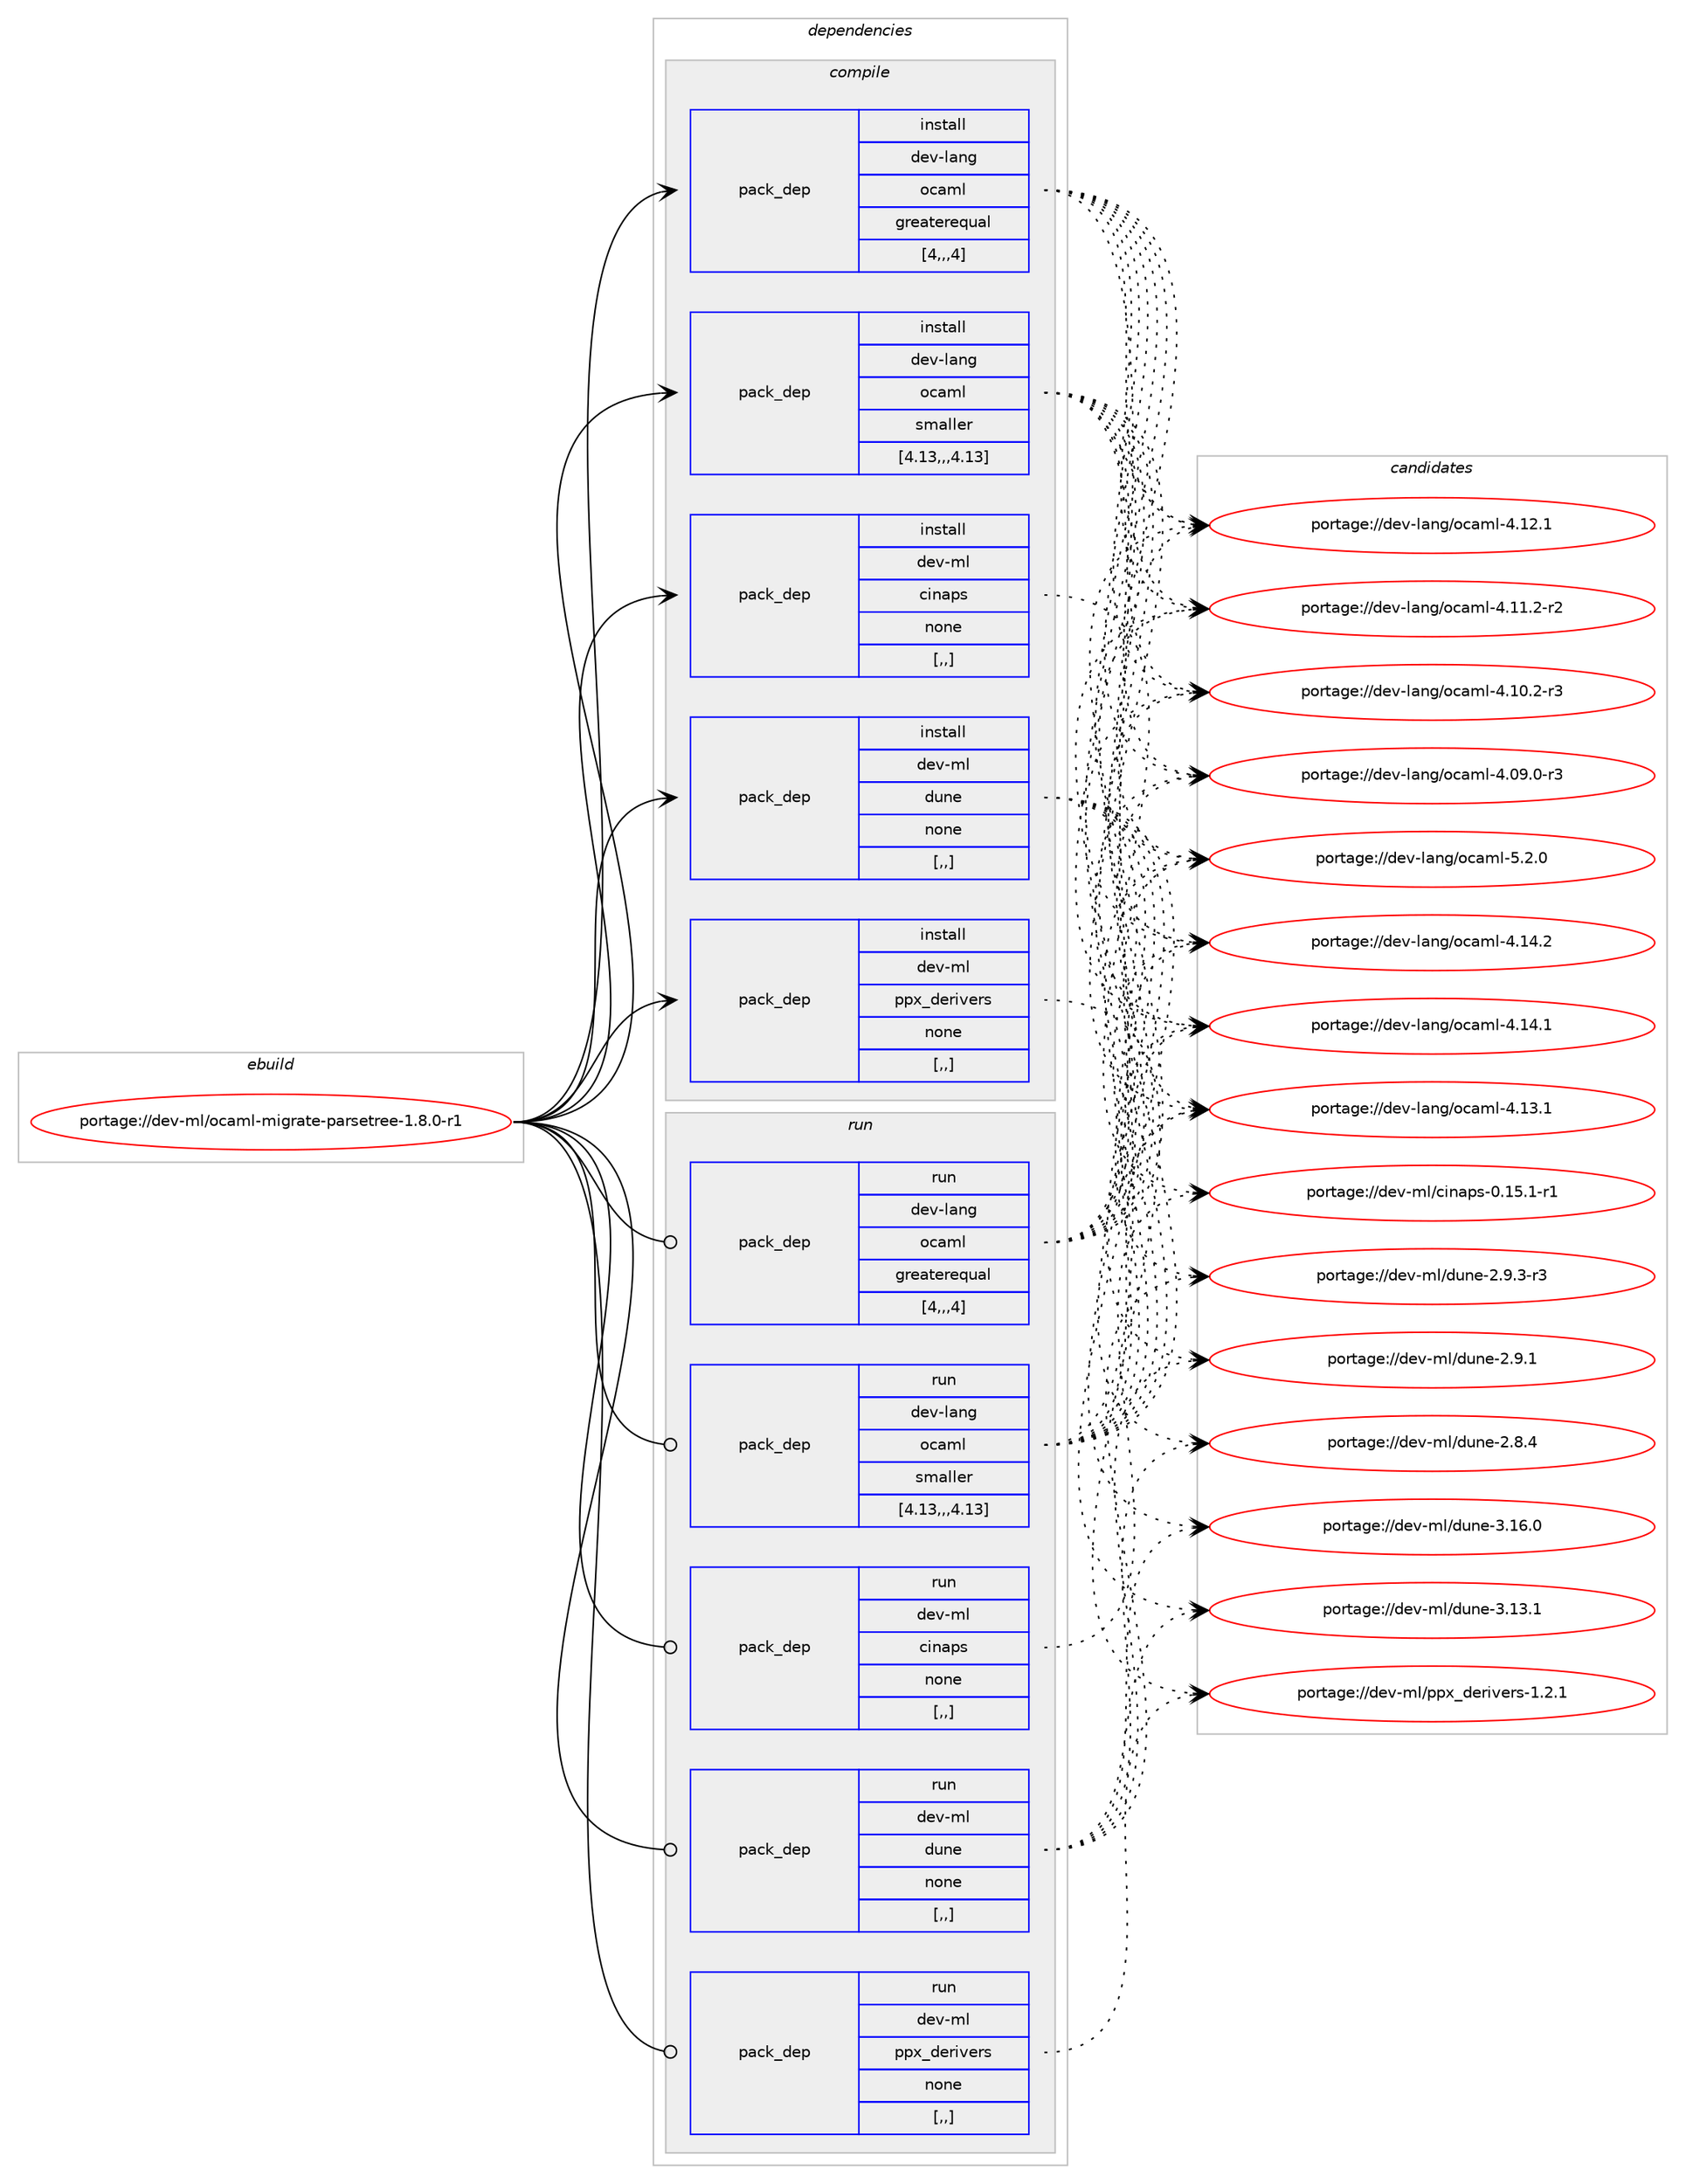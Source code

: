 digraph prolog {

# *************
# Graph options
# *************

newrank=true;
concentrate=true;
compound=true;
graph [rankdir=LR,fontname=Helvetica,fontsize=10,ranksep=1.5];#, ranksep=2.5, nodesep=0.2];
edge  [arrowhead=vee];
node  [fontname=Helvetica,fontsize=10];

# **********
# The ebuild
# **********

subgraph cluster_leftcol {
color=gray;
label=<<i>ebuild</i>>;
id [label="portage://dev-ml/ocaml-migrate-parsetree-1.8.0-r1", color=red, width=4, href="../dev-ml/ocaml-migrate-parsetree-1.8.0-r1.svg"];
}

# ****************
# The dependencies
# ****************

subgraph cluster_midcol {
color=gray;
label=<<i>dependencies</i>>;
subgraph cluster_compile {
fillcolor="#eeeeee";
style=filled;
label=<<i>compile</i>>;
subgraph pack450754 {
dependency615493 [label=<<TABLE BORDER="0" CELLBORDER="1" CELLSPACING="0" CELLPADDING="4" WIDTH="220"><TR><TD ROWSPAN="6" CELLPADDING="30">pack_dep</TD></TR><TR><TD WIDTH="110">install</TD></TR><TR><TD>dev-lang</TD></TR><TR><TD>ocaml</TD></TR><TR><TD>greaterequal</TD></TR><TR><TD>[4,,,4]</TD></TR></TABLE>>, shape=none, color=blue];
}
id:e -> dependency615493:w [weight=20,style="solid",arrowhead="vee"];
subgraph pack450755 {
dependency615494 [label=<<TABLE BORDER="0" CELLBORDER="1" CELLSPACING="0" CELLPADDING="4" WIDTH="220"><TR><TD ROWSPAN="6" CELLPADDING="30">pack_dep</TD></TR><TR><TD WIDTH="110">install</TD></TR><TR><TD>dev-lang</TD></TR><TR><TD>ocaml</TD></TR><TR><TD>smaller</TD></TR><TR><TD>[4.13,,,4.13]</TD></TR></TABLE>>, shape=none, color=blue];
}
id:e -> dependency615494:w [weight=20,style="solid",arrowhead="vee"];
subgraph pack450756 {
dependency615495 [label=<<TABLE BORDER="0" CELLBORDER="1" CELLSPACING="0" CELLPADDING="4" WIDTH="220"><TR><TD ROWSPAN="6" CELLPADDING="30">pack_dep</TD></TR><TR><TD WIDTH="110">install</TD></TR><TR><TD>dev-ml</TD></TR><TR><TD>cinaps</TD></TR><TR><TD>none</TD></TR><TR><TD>[,,]</TD></TR></TABLE>>, shape=none, color=blue];
}
id:e -> dependency615495:w [weight=20,style="solid",arrowhead="vee"];
subgraph pack450757 {
dependency615496 [label=<<TABLE BORDER="0" CELLBORDER="1" CELLSPACING="0" CELLPADDING="4" WIDTH="220"><TR><TD ROWSPAN="6" CELLPADDING="30">pack_dep</TD></TR><TR><TD WIDTH="110">install</TD></TR><TR><TD>dev-ml</TD></TR><TR><TD>dune</TD></TR><TR><TD>none</TD></TR><TR><TD>[,,]</TD></TR></TABLE>>, shape=none, color=blue];
}
id:e -> dependency615496:w [weight=20,style="solid",arrowhead="vee"];
subgraph pack450758 {
dependency615497 [label=<<TABLE BORDER="0" CELLBORDER="1" CELLSPACING="0" CELLPADDING="4" WIDTH="220"><TR><TD ROWSPAN="6" CELLPADDING="30">pack_dep</TD></TR><TR><TD WIDTH="110">install</TD></TR><TR><TD>dev-ml</TD></TR><TR><TD>ppx_derivers</TD></TR><TR><TD>none</TD></TR><TR><TD>[,,]</TD></TR></TABLE>>, shape=none, color=blue];
}
id:e -> dependency615497:w [weight=20,style="solid",arrowhead="vee"];
}
subgraph cluster_compileandrun {
fillcolor="#eeeeee";
style=filled;
label=<<i>compile and run</i>>;
}
subgraph cluster_run {
fillcolor="#eeeeee";
style=filled;
label=<<i>run</i>>;
subgraph pack450759 {
dependency615498 [label=<<TABLE BORDER="0" CELLBORDER="1" CELLSPACING="0" CELLPADDING="4" WIDTH="220"><TR><TD ROWSPAN="6" CELLPADDING="30">pack_dep</TD></TR><TR><TD WIDTH="110">run</TD></TR><TR><TD>dev-lang</TD></TR><TR><TD>ocaml</TD></TR><TR><TD>greaterequal</TD></TR><TR><TD>[4,,,4]</TD></TR></TABLE>>, shape=none, color=blue];
}
id:e -> dependency615498:w [weight=20,style="solid",arrowhead="odot"];
subgraph pack450760 {
dependency615499 [label=<<TABLE BORDER="0" CELLBORDER="1" CELLSPACING="0" CELLPADDING="4" WIDTH="220"><TR><TD ROWSPAN="6" CELLPADDING="30">pack_dep</TD></TR><TR><TD WIDTH="110">run</TD></TR><TR><TD>dev-lang</TD></TR><TR><TD>ocaml</TD></TR><TR><TD>smaller</TD></TR><TR><TD>[4.13,,,4.13]</TD></TR></TABLE>>, shape=none, color=blue];
}
id:e -> dependency615499:w [weight=20,style="solid",arrowhead="odot"];
subgraph pack450761 {
dependency615500 [label=<<TABLE BORDER="0" CELLBORDER="1" CELLSPACING="0" CELLPADDING="4" WIDTH="220"><TR><TD ROWSPAN="6" CELLPADDING="30">pack_dep</TD></TR><TR><TD WIDTH="110">run</TD></TR><TR><TD>dev-ml</TD></TR><TR><TD>cinaps</TD></TR><TR><TD>none</TD></TR><TR><TD>[,,]</TD></TR></TABLE>>, shape=none, color=blue];
}
id:e -> dependency615500:w [weight=20,style="solid",arrowhead="odot"];
subgraph pack450762 {
dependency615501 [label=<<TABLE BORDER="0" CELLBORDER="1" CELLSPACING="0" CELLPADDING="4" WIDTH="220"><TR><TD ROWSPAN="6" CELLPADDING="30">pack_dep</TD></TR><TR><TD WIDTH="110">run</TD></TR><TR><TD>dev-ml</TD></TR><TR><TD>dune</TD></TR><TR><TD>none</TD></TR><TR><TD>[,,]</TD></TR></TABLE>>, shape=none, color=blue];
}
id:e -> dependency615501:w [weight=20,style="solid",arrowhead="odot"];
subgraph pack450763 {
dependency615502 [label=<<TABLE BORDER="0" CELLBORDER="1" CELLSPACING="0" CELLPADDING="4" WIDTH="220"><TR><TD ROWSPAN="6" CELLPADDING="30">pack_dep</TD></TR><TR><TD WIDTH="110">run</TD></TR><TR><TD>dev-ml</TD></TR><TR><TD>ppx_derivers</TD></TR><TR><TD>none</TD></TR><TR><TD>[,,]</TD></TR></TABLE>>, shape=none, color=blue];
}
id:e -> dependency615502:w [weight=20,style="solid",arrowhead="odot"];
}
}

# **************
# The candidates
# **************

subgraph cluster_choices {
rank=same;
color=gray;
label=<<i>candidates</i>>;

subgraph choice450754 {
color=black;
nodesep=1;
choice1001011184510897110103471119997109108455346504648 [label="portage://dev-lang/ocaml-5.2.0", color=red, width=4,href="../dev-lang/ocaml-5.2.0.svg"];
choice100101118451089711010347111999710910845524649524650 [label="portage://dev-lang/ocaml-4.14.2", color=red, width=4,href="../dev-lang/ocaml-4.14.2.svg"];
choice100101118451089711010347111999710910845524649524649 [label="portage://dev-lang/ocaml-4.14.1", color=red, width=4,href="../dev-lang/ocaml-4.14.1.svg"];
choice100101118451089711010347111999710910845524649514649 [label="portage://dev-lang/ocaml-4.13.1", color=red, width=4,href="../dev-lang/ocaml-4.13.1.svg"];
choice100101118451089711010347111999710910845524649504649 [label="portage://dev-lang/ocaml-4.12.1", color=red, width=4,href="../dev-lang/ocaml-4.12.1.svg"];
choice1001011184510897110103471119997109108455246494946504511450 [label="portage://dev-lang/ocaml-4.11.2-r2", color=red, width=4,href="../dev-lang/ocaml-4.11.2-r2.svg"];
choice1001011184510897110103471119997109108455246494846504511451 [label="portage://dev-lang/ocaml-4.10.2-r3", color=red, width=4,href="../dev-lang/ocaml-4.10.2-r3.svg"];
choice1001011184510897110103471119997109108455246485746484511451 [label="portage://dev-lang/ocaml-4.09.0-r3", color=red, width=4,href="../dev-lang/ocaml-4.09.0-r3.svg"];
dependency615493:e -> choice1001011184510897110103471119997109108455346504648:w [style=dotted,weight="100"];
dependency615493:e -> choice100101118451089711010347111999710910845524649524650:w [style=dotted,weight="100"];
dependency615493:e -> choice100101118451089711010347111999710910845524649524649:w [style=dotted,weight="100"];
dependency615493:e -> choice100101118451089711010347111999710910845524649514649:w [style=dotted,weight="100"];
dependency615493:e -> choice100101118451089711010347111999710910845524649504649:w [style=dotted,weight="100"];
dependency615493:e -> choice1001011184510897110103471119997109108455246494946504511450:w [style=dotted,weight="100"];
dependency615493:e -> choice1001011184510897110103471119997109108455246494846504511451:w [style=dotted,weight="100"];
dependency615493:e -> choice1001011184510897110103471119997109108455246485746484511451:w [style=dotted,weight="100"];
}
subgraph choice450755 {
color=black;
nodesep=1;
choice1001011184510897110103471119997109108455346504648 [label="portage://dev-lang/ocaml-5.2.0", color=red, width=4,href="../dev-lang/ocaml-5.2.0.svg"];
choice100101118451089711010347111999710910845524649524650 [label="portage://dev-lang/ocaml-4.14.2", color=red, width=4,href="../dev-lang/ocaml-4.14.2.svg"];
choice100101118451089711010347111999710910845524649524649 [label="portage://dev-lang/ocaml-4.14.1", color=red, width=4,href="../dev-lang/ocaml-4.14.1.svg"];
choice100101118451089711010347111999710910845524649514649 [label="portage://dev-lang/ocaml-4.13.1", color=red, width=4,href="../dev-lang/ocaml-4.13.1.svg"];
choice100101118451089711010347111999710910845524649504649 [label="portage://dev-lang/ocaml-4.12.1", color=red, width=4,href="../dev-lang/ocaml-4.12.1.svg"];
choice1001011184510897110103471119997109108455246494946504511450 [label="portage://dev-lang/ocaml-4.11.2-r2", color=red, width=4,href="../dev-lang/ocaml-4.11.2-r2.svg"];
choice1001011184510897110103471119997109108455246494846504511451 [label="portage://dev-lang/ocaml-4.10.2-r3", color=red, width=4,href="../dev-lang/ocaml-4.10.2-r3.svg"];
choice1001011184510897110103471119997109108455246485746484511451 [label="portage://dev-lang/ocaml-4.09.0-r3", color=red, width=4,href="../dev-lang/ocaml-4.09.0-r3.svg"];
dependency615494:e -> choice1001011184510897110103471119997109108455346504648:w [style=dotted,weight="100"];
dependency615494:e -> choice100101118451089711010347111999710910845524649524650:w [style=dotted,weight="100"];
dependency615494:e -> choice100101118451089711010347111999710910845524649524649:w [style=dotted,weight="100"];
dependency615494:e -> choice100101118451089711010347111999710910845524649514649:w [style=dotted,weight="100"];
dependency615494:e -> choice100101118451089711010347111999710910845524649504649:w [style=dotted,weight="100"];
dependency615494:e -> choice1001011184510897110103471119997109108455246494946504511450:w [style=dotted,weight="100"];
dependency615494:e -> choice1001011184510897110103471119997109108455246494846504511451:w [style=dotted,weight="100"];
dependency615494:e -> choice1001011184510897110103471119997109108455246485746484511451:w [style=dotted,weight="100"];
}
subgraph choice450756 {
color=black;
nodesep=1;
choice10010111845109108479910511097112115454846495346494511449 [label="portage://dev-ml/cinaps-0.15.1-r1", color=red, width=4,href="../dev-ml/cinaps-0.15.1-r1.svg"];
dependency615495:e -> choice10010111845109108479910511097112115454846495346494511449:w [style=dotted,weight="100"];
}
subgraph choice450757 {
color=black;
nodesep=1;
choice100101118451091084710011711010145514649544648 [label="portage://dev-ml/dune-3.16.0", color=red, width=4,href="../dev-ml/dune-3.16.0.svg"];
choice100101118451091084710011711010145514649514649 [label="portage://dev-ml/dune-3.13.1", color=red, width=4,href="../dev-ml/dune-3.13.1.svg"];
choice10010111845109108471001171101014550465746514511451 [label="portage://dev-ml/dune-2.9.3-r3", color=red, width=4,href="../dev-ml/dune-2.9.3-r3.svg"];
choice1001011184510910847100117110101455046574649 [label="portage://dev-ml/dune-2.9.1", color=red, width=4,href="../dev-ml/dune-2.9.1.svg"];
choice1001011184510910847100117110101455046564652 [label="portage://dev-ml/dune-2.8.4", color=red, width=4,href="../dev-ml/dune-2.8.4.svg"];
dependency615496:e -> choice100101118451091084710011711010145514649544648:w [style=dotted,weight="100"];
dependency615496:e -> choice100101118451091084710011711010145514649514649:w [style=dotted,weight="100"];
dependency615496:e -> choice10010111845109108471001171101014550465746514511451:w [style=dotted,weight="100"];
dependency615496:e -> choice1001011184510910847100117110101455046574649:w [style=dotted,weight="100"];
dependency615496:e -> choice1001011184510910847100117110101455046564652:w [style=dotted,weight="100"];
}
subgraph choice450758 {
color=black;
nodesep=1;
choice100101118451091084711211212095100101114105118101114115454946504649 [label="portage://dev-ml/ppx_derivers-1.2.1", color=red, width=4,href="../dev-ml/ppx_derivers-1.2.1.svg"];
dependency615497:e -> choice100101118451091084711211212095100101114105118101114115454946504649:w [style=dotted,weight="100"];
}
subgraph choice450759 {
color=black;
nodesep=1;
choice1001011184510897110103471119997109108455346504648 [label="portage://dev-lang/ocaml-5.2.0", color=red, width=4,href="../dev-lang/ocaml-5.2.0.svg"];
choice100101118451089711010347111999710910845524649524650 [label="portage://dev-lang/ocaml-4.14.2", color=red, width=4,href="../dev-lang/ocaml-4.14.2.svg"];
choice100101118451089711010347111999710910845524649524649 [label="portage://dev-lang/ocaml-4.14.1", color=red, width=4,href="../dev-lang/ocaml-4.14.1.svg"];
choice100101118451089711010347111999710910845524649514649 [label="portage://dev-lang/ocaml-4.13.1", color=red, width=4,href="../dev-lang/ocaml-4.13.1.svg"];
choice100101118451089711010347111999710910845524649504649 [label="portage://dev-lang/ocaml-4.12.1", color=red, width=4,href="../dev-lang/ocaml-4.12.1.svg"];
choice1001011184510897110103471119997109108455246494946504511450 [label="portage://dev-lang/ocaml-4.11.2-r2", color=red, width=4,href="../dev-lang/ocaml-4.11.2-r2.svg"];
choice1001011184510897110103471119997109108455246494846504511451 [label="portage://dev-lang/ocaml-4.10.2-r3", color=red, width=4,href="../dev-lang/ocaml-4.10.2-r3.svg"];
choice1001011184510897110103471119997109108455246485746484511451 [label="portage://dev-lang/ocaml-4.09.0-r3", color=red, width=4,href="../dev-lang/ocaml-4.09.0-r3.svg"];
dependency615498:e -> choice1001011184510897110103471119997109108455346504648:w [style=dotted,weight="100"];
dependency615498:e -> choice100101118451089711010347111999710910845524649524650:w [style=dotted,weight="100"];
dependency615498:e -> choice100101118451089711010347111999710910845524649524649:w [style=dotted,weight="100"];
dependency615498:e -> choice100101118451089711010347111999710910845524649514649:w [style=dotted,weight="100"];
dependency615498:e -> choice100101118451089711010347111999710910845524649504649:w [style=dotted,weight="100"];
dependency615498:e -> choice1001011184510897110103471119997109108455246494946504511450:w [style=dotted,weight="100"];
dependency615498:e -> choice1001011184510897110103471119997109108455246494846504511451:w [style=dotted,weight="100"];
dependency615498:e -> choice1001011184510897110103471119997109108455246485746484511451:w [style=dotted,weight="100"];
}
subgraph choice450760 {
color=black;
nodesep=1;
choice1001011184510897110103471119997109108455346504648 [label="portage://dev-lang/ocaml-5.2.0", color=red, width=4,href="../dev-lang/ocaml-5.2.0.svg"];
choice100101118451089711010347111999710910845524649524650 [label="portage://dev-lang/ocaml-4.14.2", color=red, width=4,href="../dev-lang/ocaml-4.14.2.svg"];
choice100101118451089711010347111999710910845524649524649 [label="portage://dev-lang/ocaml-4.14.1", color=red, width=4,href="../dev-lang/ocaml-4.14.1.svg"];
choice100101118451089711010347111999710910845524649514649 [label="portage://dev-lang/ocaml-4.13.1", color=red, width=4,href="../dev-lang/ocaml-4.13.1.svg"];
choice100101118451089711010347111999710910845524649504649 [label="portage://dev-lang/ocaml-4.12.1", color=red, width=4,href="../dev-lang/ocaml-4.12.1.svg"];
choice1001011184510897110103471119997109108455246494946504511450 [label="portage://dev-lang/ocaml-4.11.2-r2", color=red, width=4,href="../dev-lang/ocaml-4.11.2-r2.svg"];
choice1001011184510897110103471119997109108455246494846504511451 [label="portage://dev-lang/ocaml-4.10.2-r3", color=red, width=4,href="../dev-lang/ocaml-4.10.2-r3.svg"];
choice1001011184510897110103471119997109108455246485746484511451 [label="portage://dev-lang/ocaml-4.09.0-r3", color=red, width=4,href="../dev-lang/ocaml-4.09.0-r3.svg"];
dependency615499:e -> choice1001011184510897110103471119997109108455346504648:w [style=dotted,weight="100"];
dependency615499:e -> choice100101118451089711010347111999710910845524649524650:w [style=dotted,weight="100"];
dependency615499:e -> choice100101118451089711010347111999710910845524649524649:w [style=dotted,weight="100"];
dependency615499:e -> choice100101118451089711010347111999710910845524649514649:w [style=dotted,weight="100"];
dependency615499:e -> choice100101118451089711010347111999710910845524649504649:w [style=dotted,weight="100"];
dependency615499:e -> choice1001011184510897110103471119997109108455246494946504511450:w [style=dotted,weight="100"];
dependency615499:e -> choice1001011184510897110103471119997109108455246494846504511451:w [style=dotted,weight="100"];
dependency615499:e -> choice1001011184510897110103471119997109108455246485746484511451:w [style=dotted,weight="100"];
}
subgraph choice450761 {
color=black;
nodesep=1;
choice10010111845109108479910511097112115454846495346494511449 [label="portage://dev-ml/cinaps-0.15.1-r1", color=red, width=4,href="../dev-ml/cinaps-0.15.1-r1.svg"];
dependency615500:e -> choice10010111845109108479910511097112115454846495346494511449:w [style=dotted,weight="100"];
}
subgraph choice450762 {
color=black;
nodesep=1;
choice100101118451091084710011711010145514649544648 [label="portage://dev-ml/dune-3.16.0", color=red, width=4,href="../dev-ml/dune-3.16.0.svg"];
choice100101118451091084710011711010145514649514649 [label="portage://dev-ml/dune-3.13.1", color=red, width=4,href="../dev-ml/dune-3.13.1.svg"];
choice10010111845109108471001171101014550465746514511451 [label="portage://dev-ml/dune-2.9.3-r3", color=red, width=4,href="../dev-ml/dune-2.9.3-r3.svg"];
choice1001011184510910847100117110101455046574649 [label="portage://dev-ml/dune-2.9.1", color=red, width=4,href="../dev-ml/dune-2.9.1.svg"];
choice1001011184510910847100117110101455046564652 [label="portage://dev-ml/dune-2.8.4", color=red, width=4,href="../dev-ml/dune-2.8.4.svg"];
dependency615501:e -> choice100101118451091084710011711010145514649544648:w [style=dotted,weight="100"];
dependency615501:e -> choice100101118451091084710011711010145514649514649:w [style=dotted,weight="100"];
dependency615501:e -> choice10010111845109108471001171101014550465746514511451:w [style=dotted,weight="100"];
dependency615501:e -> choice1001011184510910847100117110101455046574649:w [style=dotted,weight="100"];
dependency615501:e -> choice1001011184510910847100117110101455046564652:w [style=dotted,weight="100"];
}
subgraph choice450763 {
color=black;
nodesep=1;
choice100101118451091084711211212095100101114105118101114115454946504649 [label="portage://dev-ml/ppx_derivers-1.2.1", color=red, width=4,href="../dev-ml/ppx_derivers-1.2.1.svg"];
dependency615502:e -> choice100101118451091084711211212095100101114105118101114115454946504649:w [style=dotted,weight="100"];
}
}

}
